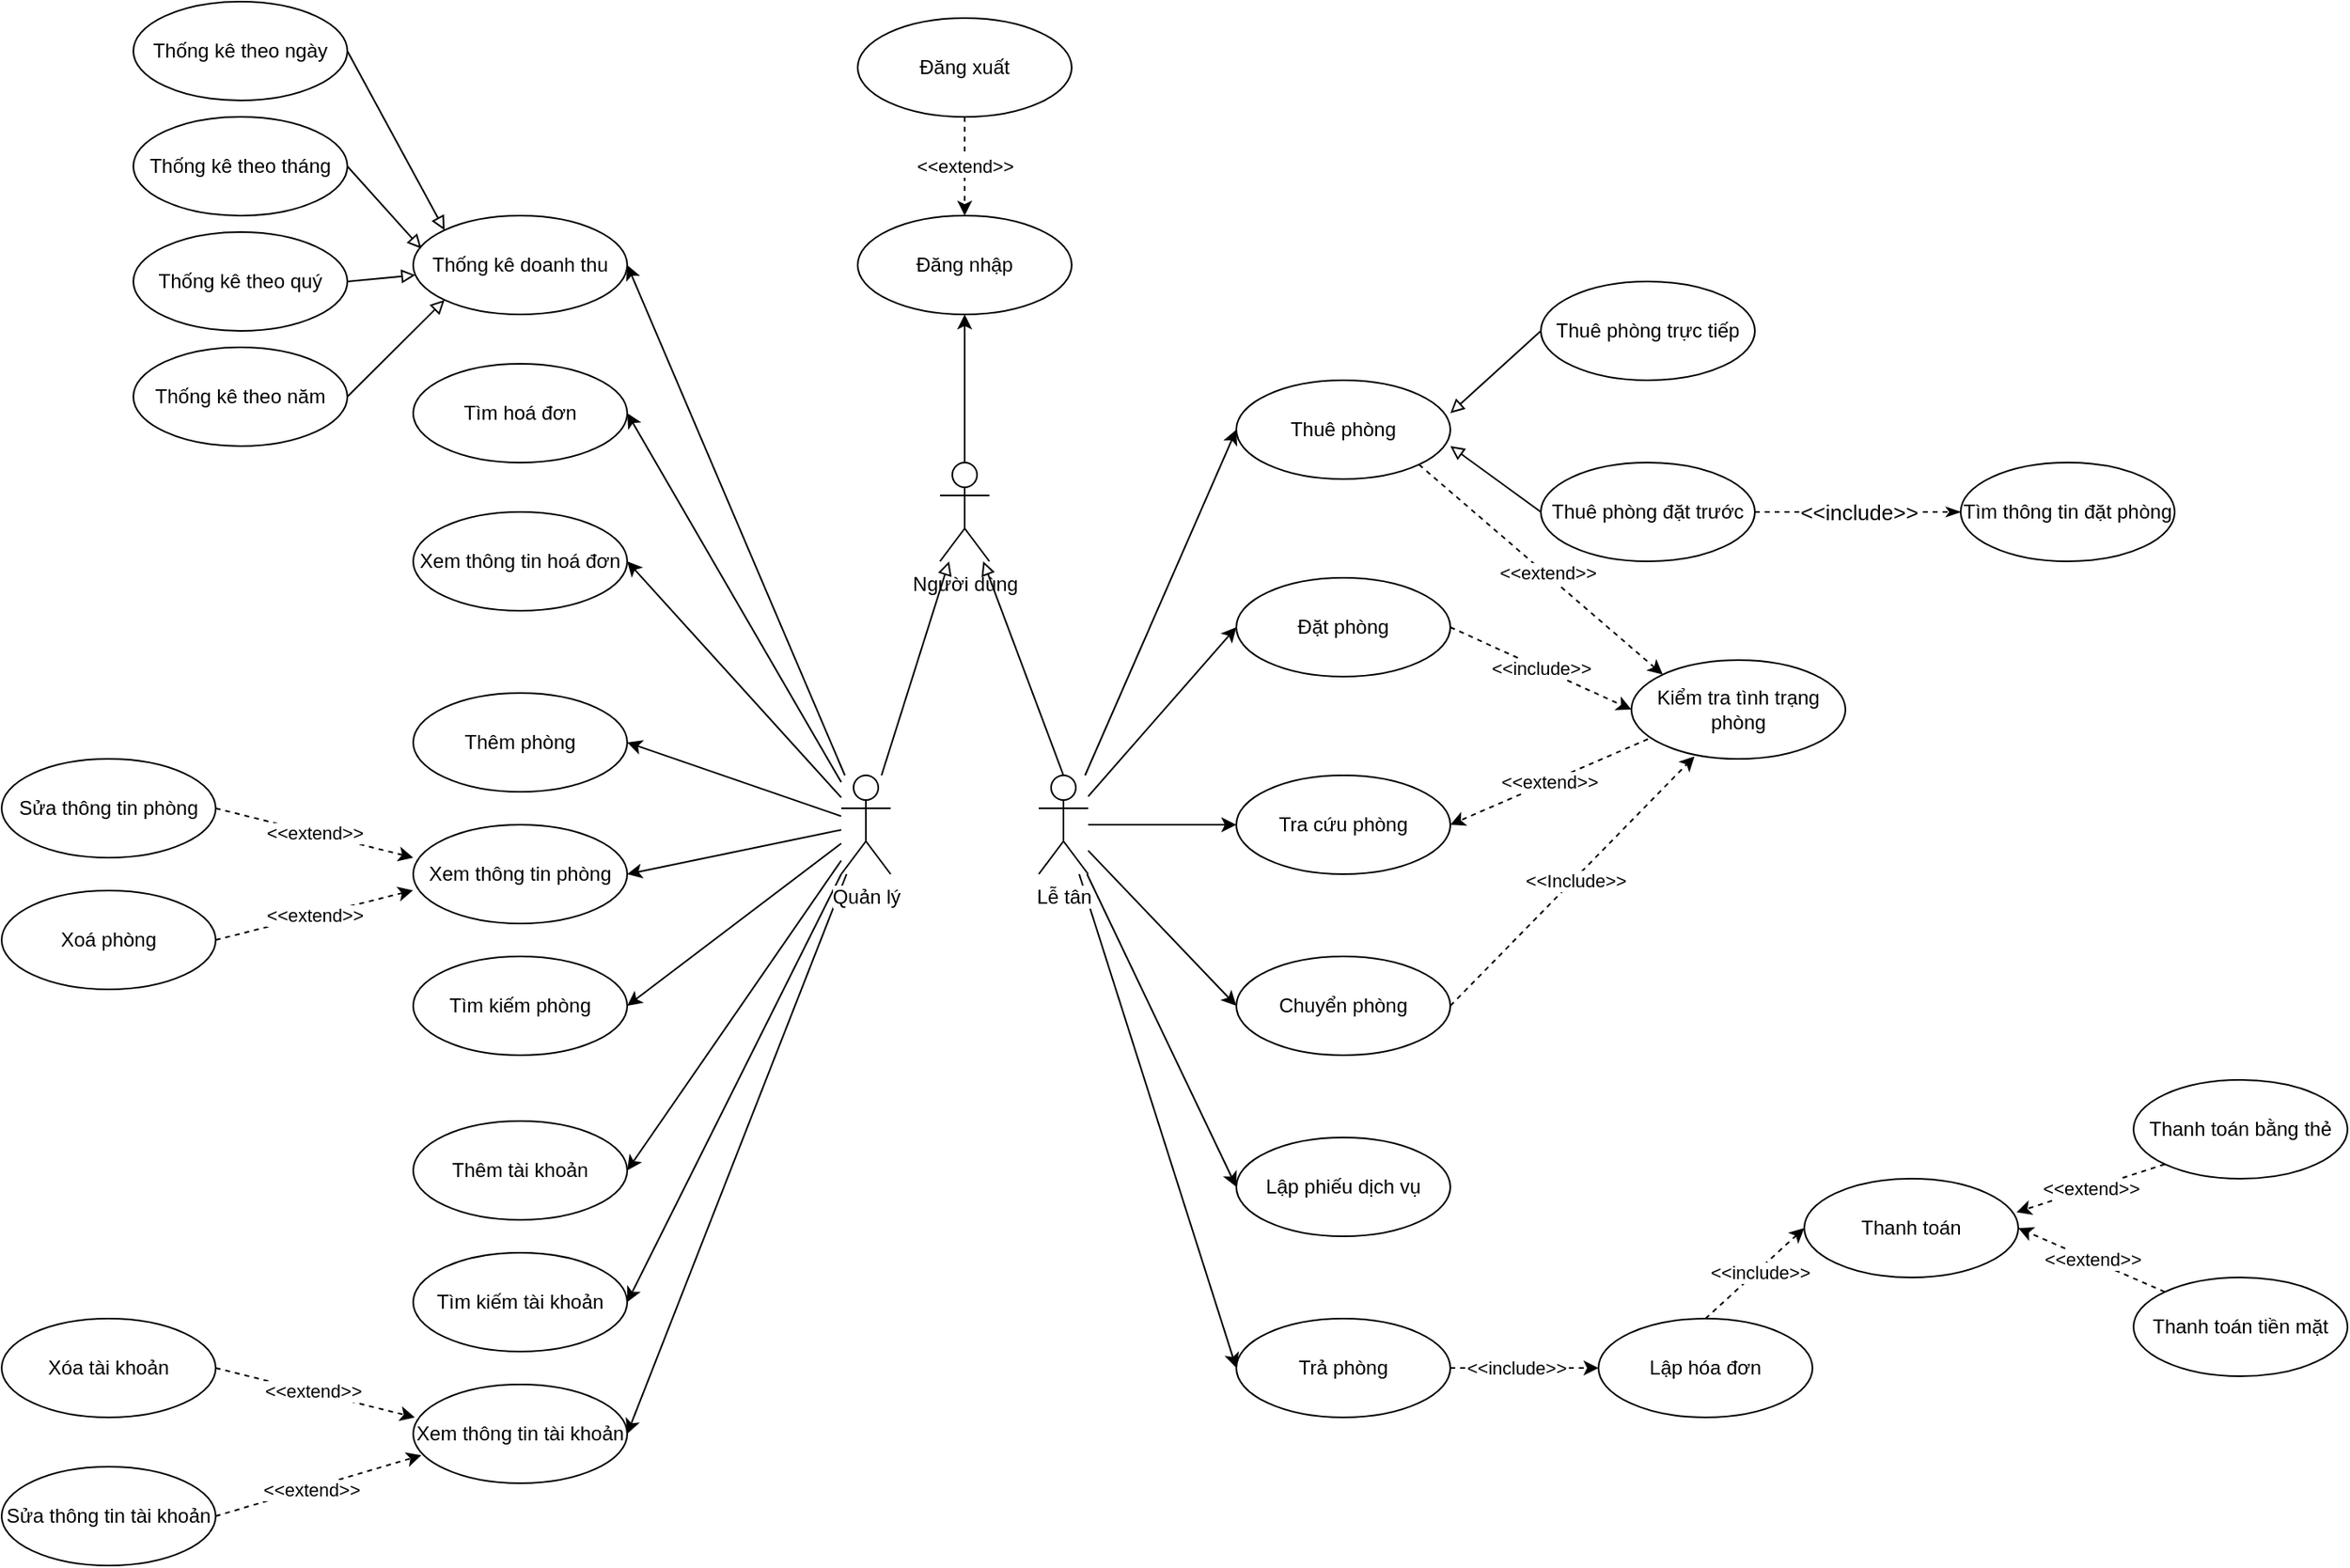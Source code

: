 <mxfile version="13.3.7" type="device"><diagram id="0s1JDeA80ofKCsEKjQ0m" name="Page-1"><mxGraphModel dx="2528" dy="991" grid="1" gridSize="10" guides="1" tooltips="1" connect="1" arrows="1" fold="1" page="1" pageScale="1" pageWidth="850" pageHeight="1100" math="0" shadow="0"><root><mxCell id="0"/><mxCell id="1" parent="0"/><mxCell id="NeavjsJTaVbv0PtJ2hmV-36" style="edgeStyle=none;rounded=0;orthogonalLoop=1;jettySize=auto;html=1;exitX=0.5;exitY=0;exitDx=0;exitDy=0;exitPerimeter=0;endArrow=block;endFill=0;" edge="1" parent="1" source="0NdySktwyV1qngih23VS-1" target="NeavjsJTaVbv0PtJ2hmV-4"><mxGeometry relative="1" as="geometry"/></mxCell><mxCell id="NeavjsJTaVbv0PtJ2hmV-39" style="edgeStyle=none;rounded=0;orthogonalLoop=1;jettySize=auto;html=1;entryX=0;entryY=0.5;entryDx=0;entryDy=0;endArrow=classic;endFill=1;" edge="1" parent="1" source="0NdySktwyV1qngih23VS-1" target="0NdySktwyV1qngih23VS-5"><mxGeometry relative="1" as="geometry"/></mxCell><mxCell id="NeavjsJTaVbv0PtJ2hmV-40" style="edgeStyle=none;rounded=0;orthogonalLoop=1;jettySize=auto;html=1;entryX=0;entryY=0.5;entryDx=0;entryDy=0;endArrow=classic;endFill=1;" edge="1" parent="1" source="0NdySktwyV1qngih23VS-1" target="Qd4J4165UF345oLRbur--4"><mxGeometry relative="1" as="geometry"/></mxCell><mxCell id="NeavjsJTaVbv0PtJ2hmV-41" style="edgeStyle=none;rounded=0;orthogonalLoop=1;jettySize=auto;html=1;entryX=0;entryY=0.5;entryDx=0;entryDy=0;endArrow=classic;endFill=1;" edge="1" parent="1" source="0NdySktwyV1qngih23VS-1" target="Qd4J4165UF345oLRbur--1"><mxGeometry relative="1" as="geometry"/></mxCell><mxCell id="NeavjsJTaVbv0PtJ2hmV-42" style="edgeStyle=none;rounded=0;orthogonalLoop=1;jettySize=auto;html=1;entryX=0;entryY=0.5;entryDx=0;entryDy=0;endArrow=classic;endFill=1;" edge="1" parent="1" source="0NdySktwyV1qngih23VS-1" target="Qd4J4165UF345oLRbur--60"><mxGeometry relative="1" as="geometry"/></mxCell><mxCell id="NeavjsJTaVbv0PtJ2hmV-43" style="edgeStyle=none;rounded=0;orthogonalLoop=1;jettySize=auto;html=1;entryX=0;entryY=0.5;entryDx=0;entryDy=0;endArrow=classic;endFill=1;" edge="1" parent="1" source="0NdySktwyV1qngih23VS-1" target="Qd4J4165UF345oLRbur--17"><mxGeometry relative="1" as="geometry"/></mxCell><mxCell id="NeavjsJTaVbv0PtJ2hmV-44" style="edgeStyle=none;rounded=0;orthogonalLoop=1;jettySize=auto;html=1;entryX=0;entryY=0.5;entryDx=0;entryDy=0;endArrow=classic;endFill=1;" edge="1" parent="1" source="0NdySktwyV1qngih23VS-1" target="Qd4J4165UF345oLRbur--18"><mxGeometry relative="1" as="geometry"/></mxCell><mxCell id="0NdySktwyV1qngih23VS-1" value="Lễ tân" style="shape=umlActor;verticalLabelPosition=bottom;labelBackgroundColor=#ffffff;verticalAlign=top;html=1;outlineConnect=0;" parent="1" vertex="1"><mxGeometry x="-40" y="545" width="30" height="60" as="geometry"/></mxCell><mxCell id="NeavjsJTaVbv0PtJ2hmV-48" style="edgeStyle=none;rounded=0;orthogonalLoop=1;jettySize=auto;html=1;exitX=1;exitY=1;exitDx=0;exitDy=0;entryX=0;entryY=0;entryDx=0;entryDy=0;endArrow=classic;endFill=1;dashed=1;" edge="1" parent="1" source="0NdySktwyV1qngih23VS-5" target="Qd4J4165UF345oLRbur--8"><mxGeometry relative="1" as="geometry"/></mxCell><mxCell id="NeavjsJTaVbv0PtJ2hmV-49" value="&amp;lt;&amp;lt;extend&amp;gt;&amp;gt;" style="edgeLabel;html=1;align=center;verticalAlign=middle;resizable=0;points=[];" vertex="1" connectable="0" parent="NeavjsJTaVbv0PtJ2hmV-48"><mxGeometry x="0.039" y="1" relative="1" as="geometry"><mxPoint as="offset"/></mxGeometry></mxCell><mxCell id="0NdySktwyV1qngih23VS-5" value="Thuê phòng" style="ellipse;whiteSpace=wrap;html=1;" parent="1" vertex="1"><mxGeometry x="80" y="305" width="130" height="60" as="geometry"/></mxCell><mxCell id="NeavjsJTaVbv0PtJ2hmV-46" style="edgeStyle=none;rounded=0;orthogonalLoop=1;jettySize=auto;html=1;exitX=0;exitY=0.5;exitDx=0;exitDy=0;endArrow=block;endFill=0;" edge="1" parent="1" source="0NdySktwyV1qngih23VS-9"><mxGeometry relative="1" as="geometry"><mxPoint x="210" y="325" as="targetPoint"/></mxGeometry></mxCell><mxCell id="0NdySktwyV1qngih23VS-9" value="Thuê phòng trực tiếp" style="ellipse;whiteSpace=wrap;html=1;" parent="1" vertex="1"><mxGeometry x="265" y="245" width="130" height="60" as="geometry"/></mxCell><mxCell id="0NdySktwyV1qngih23VS-20" value="&amp;lt;&amp;lt;include&amp;gt;&amp;gt;" style="edgeStyle=orthogonalEdgeStyle;rounded=0;orthogonalLoop=1;jettySize=auto;html=1;endArrow=classicThin;endFill=1;strokeWidth=1;dashed=1;fontSize=13;align=center;" parent="1" source="0NdySktwyV1qngih23VS-10" target="0NdySktwyV1qngih23VS-19" edge="1"><mxGeometry relative="1" as="geometry"/></mxCell><mxCell id="NeavjsJTaVbv0PtJ2hmV-47" style="edgeStyle=none;rounded=0;orthogonalLoop=1;jettySize=auto;html=1;exitX=0;exitY=0.5;exitDx=0;exitDy=0;endArrow=block;endFill=0;" edge="1" parent="1" source="0NdySktwyV1qngih23VS-10"><mxGeometry relative="1" as="geometry"><mxPoint x="210" y="345" as="targetPoint"/></mxGeometry></mxCell><mxCell id="0NdySktwyV1qngih23VS-10" value="Thuê phòng đặt trước" style="ellipse;whiteSpace=wrap;html=1;" parent="1" vertex="1"><mxGeometry x="265" y="355" width="130" height="60" as="geometry"/></mxCell><mxCell id="0NdySktwyV1qngih23VS-19" value="Tìm thông tin đặt phòng" style="ellipse;whiteSpace=wrap;html=1;align=center;" parent="1" vertex="1"><mxGeometry x="520" y="355" width="130" height="60" as="geometry"/></mxCell><mxCell id="Qd4J4165UF345oLRbur--1" value="Tra cứu phòng" style="ellipse;whiteSpace=wrap;html=1;" parent="1" vertex="1"><mxGeometry x="80" y="545" width="130" height="60" as="geometry"/></mxCell><mxCell id="Qd4J4165UF345oLRbur--113" value="&amp;lt;&amp;lt;include&amp;gt;&amp;gt;" style="rounded=0;orthogonalLoop=1;jettySize=auto;html=1;entryX=0;entryY=0.5;entryDx=0;entryDy=0;dashed=1;endArrow=classic;endFill=1;exitX=1;exitY=0.5;exitDx=0;exitDy=0;" parent="1" source="Qd4J4165UF345oLRbur--4" target="Qd4J4165UF345oLRbur--8" edge="1"><mxGeometry relative="1" as="geometry"/></mxCell><mxCell id="Qd4J4165UF345oLRbur--4" value="Đặt phòng" style="ellipse;whiteSpace=wrap;html=1;" parent="1" vertex="1"><mxGeometry x="80" y="425" width="130" height="60" as="geometry"/></mxCell><mxCell id="Qd4J4165UF345oLRbur--8" value="Kiểm tra tình trạng phòng" style="ellipse;whiteSpace=wrap;html=1;" parent="1" vertex="1"><mxGeometry x="320" y="475" width="130" height="60" as="geometry"/></mxCell><mxCell id="Qd4J4165UF345oLRbur--11" style="edgeStyle=orthogonalEdgeStyle;rounded=0;orthogonalLoop=1;jettySize=auto;html=1;exitX=0.5;exitY=1;exitDx=0;exitDy=0;" parent="1" source="Qd4J4165UF345oLRbur--8" target="Qd4J4165UF345oLRbur--8" edge="1"><mxGeometry relative="1" as="geometry"/></mxCell><mxCell id="Qd4J4165UF345oLRbur--16" value="&amp;lt;&amp;lt;extend&amp;gt;&amp;gt;" style="endArrow=classic;html=1;dashed=1;entryX=1;entryY=0.5;entryDx=0;entryDy=0;" parent="1" target="Qd4J4165UF345oLRbur--1" edge="1"><mxGeometry width="50" height="50" relative="1" as="geometry"><mxPoint x="330" y="523" as="sourcePoint"/><mxPoint x="280" y="480" as="targetPoint"/></mxGeometry></mxCell><mxCell id="Qd4J4165UF345oLRbur--17" value="Lập phiếu dịch vụ" style="ellipse;whiteSpace=wrap;html=1;" parent="1" vertex="1"><mxGeometry x="80" y="765" width="130" height="60" as="geometry"/></mxCell><mxCell id="Qd4J4165UF345oLRbur--30" value="&amp;lt;&amp;lt;include&amp;gt;&amp;gt;" style="edgeStyle=orthogonalEdgeStyle;rounded=0;orthogonalLoop=1;jettySize=auto;html=1;dashed=1;" parent="1" source="Qd4J4165UF345oLRbur--18" edge="1"><mxGeometry x="-0.111" relative="1" as="geometry"><mxPoint x="300" y="905" as="targetPoint"/><mxPoint as="offset"/></mxGeometry></mxCell><mxCell id="Qd4J4165UF345oLRbur--18" value="Trả phòng" style="ellipse;whiteSpace=wrap;html=1;" parent="1" vertex="1"><mxGeometry x="80" y="875" width="130" height="60" as="geometry"/></mxCell><mxCell id="Qd4J4165UF345oLRbur--23" value="Thanh toán" style="ellipse;whiteSpace=wrap;html=1;" parent="1" vertex="1"><mxGeometry x="425" y="790" width="130" height="60" as="geometry"/></mxCell><mxCell id="Qd4J4165UF345oLRbur--26" value="Thanh toán bằng thẻ" style="ellipse;whiteSpace=wrap;html=1;" parent="1" vertex="1"><mxGeometry x="625" y="730" width="130" height="60" as="geometry"/></mxCell><mxCell id="Qd4J4165UF345oLRbur--27" value="Thanh toán tiền mặt" style="ellipse;whiteSpace=wrap;html=1;" parent="1" vertex="1"><mxGeometry x="625" y="850" width="130" height="60" as="geometry"/></mxCell><mxCell id="Qd4J4165UF345oLRbur--28" value="&amp;lt;&amp;lt;extend&amp;gt;&amp;gt;" style="endArrow=classic;html=1;entryX=0.992;entryY=0.34;entryDx=0;entryDy=0;entryPerimeter=0;exitX=0;exitY=1;exitDx=0;exitDy=0;dashed=1;" parent="1" source="Qd4J4165UF345oLRbur--26" target="Qd4J4165UF345oLRbur--23" edge="1"><mxGeometry width="50" height="50" relative="1" as="geometry"><mxPoint x="575" y="700" as="sourcePoint"/><mxPoint x="625" y="650" as="targetPoint"/></mxGeometry></mxCell><mxCell id="Qd4J4165UF345oLRbur--29" value="&amp;lt;&amp;lt;extend&amp;gt;&amp;gt;" style="endArrow=classic;html=1;entryX=1;entryY=0.5;entryDx=0;entryDy=0;exitX=0;exitY=0;exitDx=0;exitDy=0;dashed=1;" parent="1" source="Qd4J4165UF345oLRbur--27" target="Qd4J4165UF345oLRbur--23" edge="1"><mxGeometry width="50" height="50" relative="1" as="geometry"><mxPoint x="634.293" y="641.33" as="sourcePoint"/><mxPoint x="563.96" y="680.4" as="targetPoint"/></mxGeometry></mxCell><mxCell id="NeavjsJTaVbv0PtJ2hmV-15" style="edgeStyle=none;rounded=0;orthogonalLoop=1;jettySize=auto;html=1;entryX=1;entryY=0.5;entryDx=0;entryDy=0;endArrow=classic;endFill=1;" edge="1" parent="1" source="Qd4J4165UF345oLRbur--33" target="Qd4J4165UF345oLRbur--35"><mxGeometry relative="1" as="geometry"/></mxCell><mxCell id="NeavjsJTaVbv0PtJ2hmV-16" style="edgeStyle=none;rounded=0;orthogonalLoop=1;jettySize=auto;html=1;entryX=1;entryY=0.5;entryDx=0;entryDy=0;endArrow=classic;endFill=1;" edge="1" parent="1" source="Qd4J4165UF345oLRbur--33" target="Qd4J4165UF345oLRbur--44"><mxGeometry relative="1" as="geometry"/></mxCell><mxCell id="NeavjsJTaVbv0PtJ2hmV-17" style="edgeStyle=none;rounded=0;orthogonalLoop=1;jettySize=auto;html=1;entryX=1;entryY=0.5;entryDx=0;entryDy=0;endArrow=classic;endFill=1;" edge="1" parent="1" source="Qd4J4165UF345oLRbur--33" target="Qd4J4165UF345oLRbur--45"><mxGeometry relative="1" as="geometry"/></mxCell><mxCell id="NeavjsJTaVbv0PtJ2hmV-18" style="edgeStyle=none;rounded=0;orthogonalLoop=1;jettySize=auto;html=1;entryX=1;entryY=0.5;entryDx=0;entryDy=0;endArrow=classic;endFill=1;" edge="1" parent="1" source="Qd4J4165UF345oLRbur--33" target="Qd4J4165UF345oLRbur--48"><mxGeometry relative="1" as="geometry"/></mxCell><mxCell id="NeavjsJTaVbv0PtJ2hmV-19" style="edgeStyle=none;rounded=0;orthogonalLoop=1;jettySize=auto;html=1;entryX=1;entryY=0.5;entryDx=0;entryDy=0;endArrow=classic;endFill=1;" edge="1" parent="1" source="Qd4J4165UF345oLRbur--33" target="Qd4J4165UF345oLRbur--49"><mxGeometry relative="1" as="geometry"/></mxCell><mxCell id="NeavjsJTaVbv0PtJ2hmV-20" style="edgeStyle=none;rounded=0;orthogonalLoop=1;jettySize=auto;html=1;entryX=1;entryY=0.5;entryDx=0;entryDy=0;endArrow=classic;endFill=1;" edge="1" parent="1" source="Qd4J4165UF345oLRbur--33" target="Qd4J4165UF345oLRbur--50"><mxGeometry relative="1" as="geometry"/></mxCell><mxCell id="NeavjsJTaVbv0PtJ2hmV-21" style="edgeStyle=none;rounded=0;orthogonalLoop=1;jettySize=auto;html=1;entryX=1;entryY=0.5;entryDx=0;entryDy=0;endArrow=classic;endFill=1;" edge="1" parent="1" source="Qd4J4165UF345oLRbur--33" target="Qd4J4165UF345oLRbur--106"><mxGeometry relative="1" as="geometry"/></mxCell><mxCell id="NeavjsJTaVbv0PtJ2hmV-22" style="edgeStyle=none;rounded=0;orthogonalLoop=1;jettySize=auto;html=1;entryX=1;entryY=0.5;entryDx=0;entryDy=0;endArrow=classic;endFill=1;" edge="1" parent="1" source="Qd4J4165UF345oLRbur--33" target="Qd4J4165UF345oLRbur--107"><mxGeometry relative="1" as="geometry"/></mxCell><mxCell id="NeavjsJTaVbv0PtJ2hmV-23" style="edgeStyle=none;rounded=0;orthogonalLoop=1;jettySize=auto;html=1;entryX=1;entryY=0.5;entryDx=0;entryDy=0;endArrow=classic;endFill=1;" edge="1" parent="1" source="Qd4J4165UF345oLRbur--33" target="Qd4J4165UF345oLRbur--108"><mxGeometry relative="1" as="geometry"/></mxCell><mxCell id="NeavjsJTaVbv0PtJ2hmV-28" style="edgeStyle=none;rounded=0;orthogonalLoop=1;jettySize=auto;html=1;endArrow=block;endFill=0;" edge="1" parent="1" source="Qd4J4165UF345oLRbur--33" target="NeavjsJTaVbv0PtJ2hmV-4"><mxGeometry relative="1" as="geometry"/></mxCell><mxCell id="Qd4J4165UF345oLRbur--33" value="Quản lý" style="shape=umlActor;verticalLabelPosition=bottom;labelBackgroundColor=#ffffff;verticalAlign=top;html=1;outlineConnect=0;" parent="1" vertex="1"><mxGeometry x="-160" y="545" width="30" height="60" as="geometry"/></mxCell><mxCell id="Qd4J4165UF345oLRbur--35" value="Thống kê doanh thu" style="ellipse;whiteSpace=wrap;html=1;" parent="1" vertex="1"><mxGeometry x="-420" y="205" width="130" height="60" as="geometry"/></mxCell><mxCell id="Qd4J4165UF345oLRbur--37" value="Thống kê theo ngày" style="ellipse;whiteSpace=wrap;html=1;" parent="1" vertex="1"><mxGeometry x="-590" y="75" width="130" height="60" as="geometry"/></mxCell><mxCell id="NeavjsJTaVbv0PtJ2hmV-1" style="edgeStyle=none;rounded=0;orthogonalLoop=1;jettySize=auto;html=1;exitX=1;exitY=0.5;exitDx=0;exitDy=0;endArrow=block;endFill=0;entryX=0.038;entryY=0.333;entryDx=0;entryDy=0;entryPerimeter=0;" edge="1" parent="1" source="Qd4J4165UF345oLRbur--38" target="Qd4J4165UF345oLRbur--35"><mxGeometry relative="1" as="geometry"><mxPoint x="-415" y="220" as="targetPoint"/></mxGeometry></mxCell><mxCell id="Qd4J4165UF345oLRbur--38" value="Thống kê theo tháng" style="ellipse;whiteSpace=wrap;html=1;" parent="1" vertex="1"><mxGeometry x="-590" y="145" width="130" height="60" as="geometry"/></mxCell><mxCell id="Qd4J4165UF345oLRbur--39" value="Thống kê theo năm" style="ellipse;whiteSpace=wrap;html=1;" parent="1" vertex="1"><mxGeometry x="-590" y="285" width="130" height="60" as="geometry"/></mxCell><mxCell id="Qd4J4165UF345oLRbur--40" value="" style="endArrow=block;html=1;entryX=0;entryY=0;entryDx=0;entryDy=0;exitX=1;exitY=0.5;exitDx=0;exitDy=0;endFill=0;" parent="1" source="Qd4J4165UF345oLRbur--37" target="Qd4J4165UF345oLRbur--35" edge="1"><mxGeometry width="50" height="50" relative="1" as="geometry"><mxPoint x="-410" y="155" as="sourcePoint"/><mxPoint x="-360" y="105" as="targetPoint"/></mxGeometry></mxCell><mxCell id="Qd4J4165UF345oLRbur--43" value="" style="endArrow=block;html=1;entryX=0;entryY=1;entryDx=0;entryDy=0;exitX=1;exitY=0.5;exitDx=0;exitDy=0;endFill=0;" parent="1" source="Qd4J4165UF345oLRbur--39" target="Qd4J4165UF345oLRbur--35" edge="1"><mxGeometry width="50" height="50" relative="1" as="geometry"><mxPoint x="-470" y="296.56" as="sourcePoint"/><mxPoint x="-377.62" y="355.0" as="targetPoint"/></mxGeometry></mxCell><mxCell id="Qd4J4165UF345oLRbur--44" value="Tìm hoá đơn" style="ellipse;whiteSpace=wrap;html=1;" parent="1" vertex="1"><mxGeometry x="-420" y="295" width="130" height="60" as="geometry"/></mxCell><mxCell id="Qd4J4165UF345oLRbur--45" value="Xem thông tin hoá đơn" style="ellipse;whiteSpace=wrap;html=1;" parent="1" vertex="1"><mxGeometry x="-420" y="385" width="130" height="60" as="geometry"/></mxCell><mxCell id="Qd4J4165UF345oLRbur--48" value="Thêm phòng" style="ellipse;whiteSpace=wrap;html=1;" parent="1" vertex="1"><mxGeometry x="-420" y="495" width="130" height="60" as="geometry"/></mxCell><mxCell id="Qd4J4165UF345oLRbur--49" value="Xem thông tin phòng" style="ellipse;whiteSpace=wrap;html=1;" parent="1" vertex="1"><mxGeometry x="-420" y="575" width="130" height="60" as="geometry"/></mxCell><mxCell id="Qd4J4165UF345oLRbur--50" value="Tìm kiếm phòng" style="ellipse;whiteSpace=wrap;html=1;" parent="1" vertex="1"><mxGeometry x="-420" y="655" width="130" height="60" as="geometry"/></mxCell><mxCell id="Qd4J4165UF345oLRbur--52" value="Xoá phòng" style="ellipse;whiteSpace=wrap;html=1;" parent="1" vertex="1"><mxGeometry x="-670" y="615" width="130" height="60" as="geometry"/></mxCell><mxCell id="Qd4J4165UF345oLRbur--56" value="&amp;lt;&amp;lt;extend&amp;gt;&amp;gt;" style="endArrow=classic;html=1;entryX=0;entryY=0.333;entryDx=0;entryDy=0;entryPerimeter=0;dashed=1;exitX=1;exitY=0.5;exitDx=0;exitDy=0;" parent="1" target="Qd4J4165UF345oLRbur--49" edge="1" source="Qd4J4165UF345oLRbur--51"><mxGeometry width="50" height="50" relative="1" as="geometry"><mxPoint x="-710" y="535" as="sourcePoint"/><mxPoint x="-660" y="485" as="targetPoint"/></mxGeometry></mxCell><mxCell id="Qd4J4165UF345oLRbur--57" value="&amp;lt;&amp;lt;extend&amp;gt;&amp;gt;" style="endArrow=classic;html=1;exitX=1;exitY=0.5;exitDx=0;exitDy=0;dashed=1;entryX=-0.001;entryY=0.664;entryDx=0;entryDy=0;entryPerimeter=0;" parent="1" source="Qd4J4165UF345oLRbur--52" target="Qd4J4165UF345oLRbur--49" edge="1"><mxGeometry width="50" height="50" relative="1" as="geometry"><mxPoint x="-710" y="595" as="sourcePoint"/><mxPoint x="-620.707" y="623.67" as="targetPoint"/></mxGeometry></mxCell><mxCell id="NeavjsJTaVbv0PtJ2hmV-50" style="edgeStyle=none;rounded=0;orthogonalLoop=1;jettySize=auto;html=1;exitX=1;exitY=0.5;exitDx=0;exitDy=0;entryX=0.295;entryY=0.974;entryDx=0;entryDy=0;entryPerimeter=0;dashed=1;endArrow=classic;endFill=1;" edge="1" parent="1" source="Qd4J4165UF345oLRbur--60" target="Qd4J4165UF345oLRbur--8"><mxGeometry relative="1" as="geometry"/></mxCell><mxCell id="NeavjsJTaVbv0PtJ2hmV-51" value="&amp;lt;&amp;lt;Include&amp;gt;&amp;gt;" style="edgeLabel;html=1;align=center;verticalAlign=middle;resizable=0;points=[];" vertex="1" connectable="0" parent="NeavjsJTaVbv0PtJ2hmV-50"><mxGeometry x="0.018" y="-2" relative="1" as="geometry"><mxPoint x="-1" as="offset"/></mxGeometry></mxCell><mxCell id="Qd4J4165UF345oLRbur--60" value="Chuyển phòng" style="ellipse;whiteSpace=wrap;html=1;" parent="1" vertex="1"><mxGeometry x="80" y="655" width="130" height="60" as="geometry"/></mxCell><mxCell id="Qd4J4165UF345oLRbur--98" value="Đăng nhập" style="ellipse;whiteSpace=wrap;html=1;" parent="1" vertex="1"><mxGeometry x="-150" y="205" width="130" height="60" as="geometry"/></mxCell><mxCell id="Qd4J4165UF345oLRbur--105" value="&amp;lt;&amp;lt;extend&amp;gt;&amp;gt;" style="edgeStyle=orthogonalEdgeStyle;rounded=0;orthogonalLoop=1;jettySize=auto;html=1;entryX=0.5;entryY=0;entryDx=0;entryDy=0;dashed=1;endArrow=classic;endFill=1;" parent="1" source="Qd4J4165UF345oLRbur--99" target="Qd4J4165UF345oLRbur--98" edge="1"><mxGeometry relative="1" as="geometry"/></mxCell><mxCell id="Qd4J4165UF345oLRbur--99" value="Đăng xuất" style="ellipse;whiteSpace=wrap;html=1;" parent="1" vertex="1"><mxGeometry x="-150" y="85" width="130" height="60" as="geometry"/></mxCell><mxCell id="Qd4J4165UF345oLRbur--106" value="Thêm tài khoản" style="ellipse;whiteSpace=wrap;html=1;" parent="1" vertex="1"><mxGeometry x="-420" y="755" width="130" height="60" as="geometry"/></mxCell><mxCell id="Qd4J4165UF345oLRbur--107" value="Xem thông tin tài khoản" style="ellipse;whiteSpace=wrap;html=1;" parent="1" vertex="1"><mxGeometry x="-420" y="915" width="130" height="60" as="geometry"/></mxCell><mxCell id="Qd4J4165UF345oLRbur--108" value="Tìm kiếm tài khoản" style="ellipse;whiteSpace=wrap;html=1;" parent="1" vertex="1"><mxGeometry x="-420" y="835" width="130" height="60" as="geometry"/></mxCell><mxCell id="NeavjsJTaVbv0PtJ2hmV-3" style="edgeStyle=none;rounded=0;orthogonalLoop=1;jettySize=auto;html=1;exitX=1;exitY=0.5;exitDx=0;exitDy=0;endArrow=block;endFill=0;" edge="1" parent="1" source="NeavjsJTaVbv0PtJ2hmV-2" target="Qd4J4165UF345oLRbur--35"><mxGeometry relative="1" as="geometry"><mxPoint x="-420" y="235" as="targetPoint"/></mxGeometry></mxCell><mxCell id="NeavjsJTaVbv0PtJ2hmV-2" value="Thống kê theo quý" style="ellipse;whiteSpace=wrap;html=1;" vertex="1" parent="1"><mxGeometry x="-590" y="215" width="130" height="60" as="geometry"/></mxCell><mxCell id="NeavjsJTaVbv0PtJ2hmV-37" style="edgeStyle=none;rounded=0;orthogonalLoop=1;jettySize=auto;html=1;exitX=0.5;exitY=0;exitDx=0;exitDy=0;exitPerimeter=0;entryX=0.5;entryY=1;entryDx=0;entryDy=0;endArrow=classic;endFill=1;" edge="1" parent="1" source="NeavjsJTaVbv0PtJ2hmV-4" target="Qd4J4165UF345oLRbur--98"><mxGeometry relative="1" as="geometry"/></mxCell><mxCell id="NeavjsJTaVbv0PtJ2hmV-4" value="Người dùng" style="shape=umlActor;verticalLabelPosition=bottom;verticalAlign=top;html=1;outlineConnect=0;" vertex="1" parent="1"><mxGeometry x="-100" y="355" width="30" height="60" as="geometry"/></mxCell><mxCell id="Qd4J4165UF345oLRbur--51" value="Sửa thông tin phòng" style="ellipse;whiteSpace=wrap;html=1;" parent="1" vertex="1"><mxGeometry x="-670" y="535" width="130" height="60" as="geometry"/></mxCell><mxCell id="NeavjsJTaVbv0PtJ2hmV-34" value="&amp;lt;&amp;lt;extend&amp;gt;&amp;gt;" style="edgeStyle=none;rounded=0;orthogonalLoop=1;jettySize=auto;html=1;endArrow=classic;endFill=1;exitX=1;exitY=0.5;exitDx=0;exitDy=0;dashed=1;" edge="1" parent="1" source="NeavjsJTaVbv0PtJ2hmV-29"><mxGeometry x="-0.028" y="1" relative="1" as="geometry"><mxPoint x="-419" y="935" as="targetPoint"/><mxPoint as="offset"/></mxGeometry></mxCell><mxCell id="NeavjsJTaVbv0PtJ2hmV-29" value="Xóa tài khoản" style="ellipse;whiteSpace=wrap;html=1;" vertex="1" parent="1"><mxGeometry x="-670" y="875" width="130" height="60" as="geometry"/></mxCell><mxCell id="NeavjsJTaVbv0PtJ2hmV-33" style="edgeStyle=none;rounded=0;orthogonalLoop=1;jettySize=auto;html=1;entryX=0.038;entryY=0.717;entryDx=0;entryDy=0;endArrow=classic;endFill=1;dashed=1;exitX=1;exitY=0.5;exitDx=0;exitDy=0;entryPerimeter=0;" edge="1" parent="1" source="NeavjsJTaVbv0PtJ2hmV-30" target="Qd4J4165UF345oLRbur--107"><mxGeometry relative="1" as="geometry"/></mxCell><mxCell id="NeavjsJTaVbv0PtJ2hmV-35" value="&amp;lt;&amp;lt;extend&amp;gt;&amp;gt;" style="edgeLabel;html=1;align=center;verticalAlign=middle;resizable=0;points=[];" vertex="1" connectable="0" parent="NeavjsJTaVbv0PtJ2hmV-33"><mxGeometry x="-0.118" y="-2" relative="1" as="geometry"><mxPoint x="2.46" y="-2.19" as="offset"/></mxGeometry></mxCell><mxCell id="NeavjsJTaVbv0PtJ2hmV-30" value="Sửa thông tin tài khoản" style="ellipse;whiteSpace=wrap;html=1;" vertex="1" parent="1"><mxGeometry x="-670" y="965" width="130" height="60" as="geometry"/></mxCell><mxCell id="NeavjsJTaVbv0PtJ2hmV-129" style="edgeStyle=none;rounded=0;orthogonalLoop=1;jettySize=auto;html=1;exitX=0.5;exitY=0;exitDx=0;exitDy=0;entryX=0;entryY=0.5;entryDx=0;entryDy=0;dashed=1;endArrow=classic;endFill=1;" edge="1" parent="1" source="NeavjsJTaVbv0PtJ2hmV-128" target="Qd4J4165UF345oLRbur--23"><mxGeometry relative="1" as="geometry"/></mxCell><mxCell id="NeavjsJTaVbv0PtJ2hmV-130" value="&amp;lt;&amp;lt;include&amp;gt;&amp;gt;" style="edgeLabel;html=1;align=center;verticalAlign=middle;resizable=0;points=[];" vertex="1" connectable="0" parent="NeavjsJTaVbv0PtJ2hmV-129"><mxGeometry x="0.085" y="-1" relative="1" as="geometry"><mxPoint y="1" as="offset"/></mxGeometry></mxCell><mxCell id="NeavjsJTaVbv0PtJ2hmV-128" value="Lập hóa đơn" style="ellipse;whiteSpace=wrap;html=1;" vertex="1" parent="1"><mxGeometry x="300" y="875" width="130" height="60" as="geometry"/></mxCell></root></mxGraphModel></diagram></mxfile>